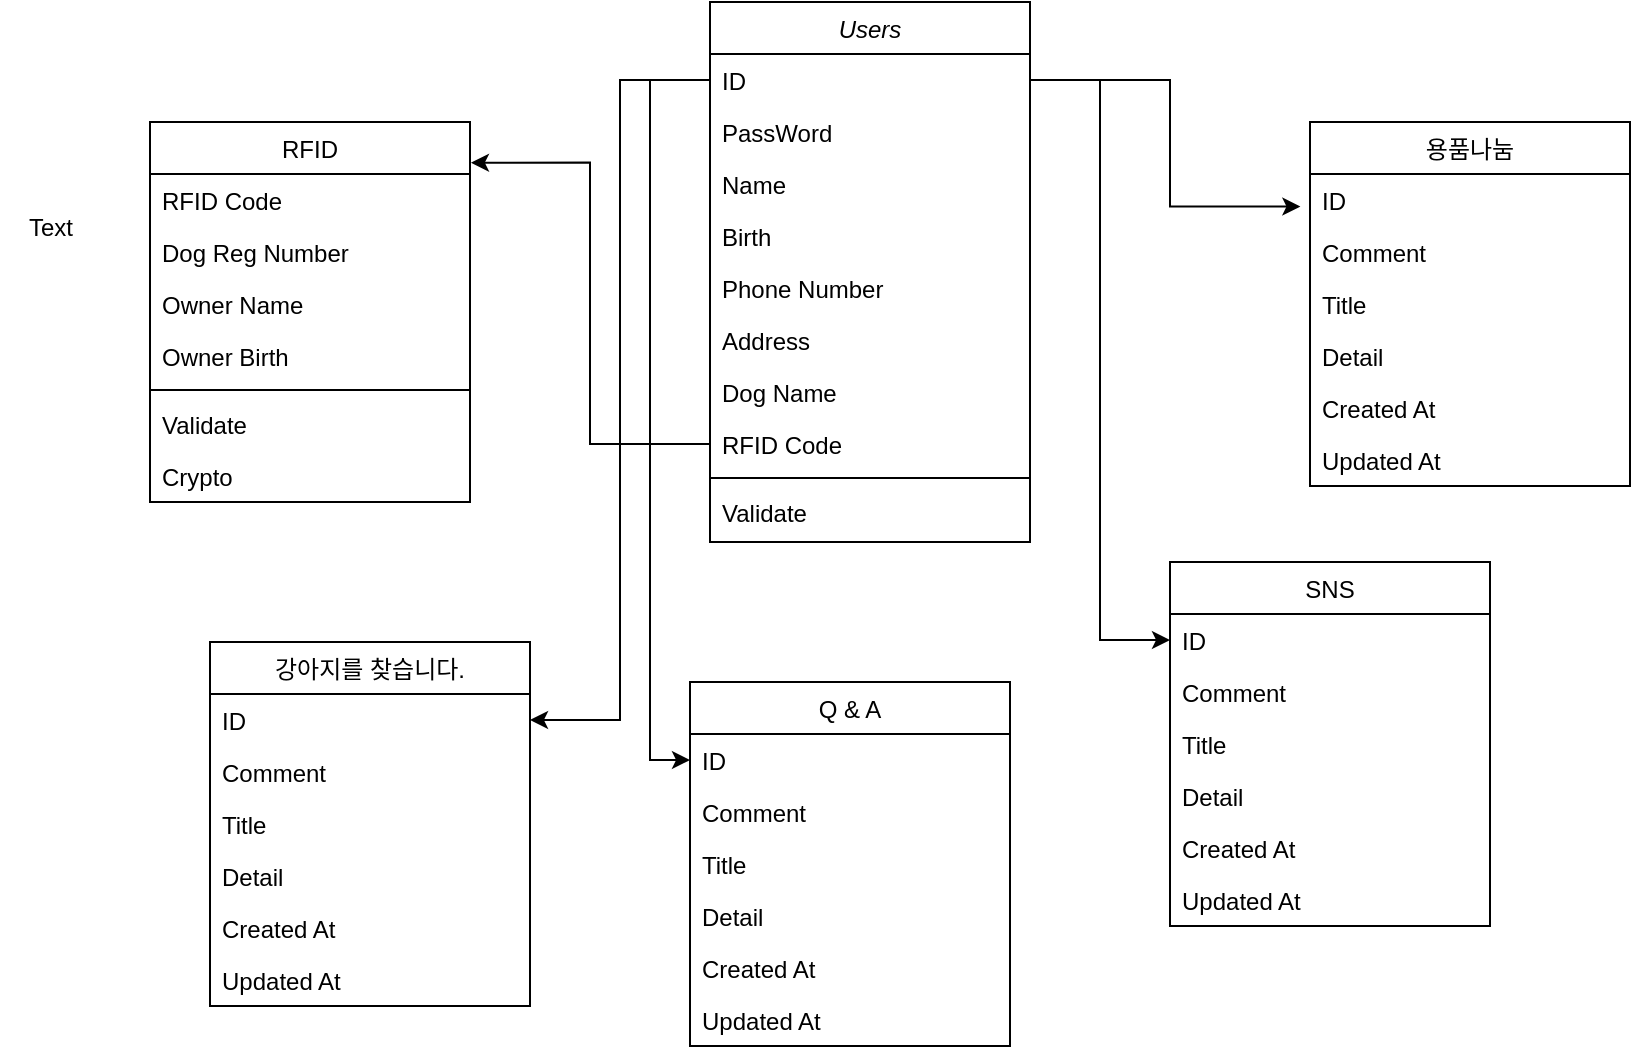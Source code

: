 <mxfile version="21.7.1" type="github">
  <diagram id="C5RBs43oDa-KdzZeNtuy" name="Page-1">
    <mxGraphModel dx="1781" dy="616" grid="1" gridSize="10" guides="1" tooltips="1" connect="1" arrows="1" fold="1" page="1" pageScale="1" pageWidth="827" pageHeight="1169" math="0" shadow="0">
      <root>
        <mxCell id="WIyWlLk6GJQsqaUBKTNV-0" />
        <mxCell id="WIyWlLk6GJQsqaUBKTNV-1" parent="WIyWlLk6GJQsqaUBKTNV-0" />
        <mxCell id="zkfFHV4jXpPFQw0GAbJ--0" value="Users" style="swimlane;fontStyle=2;align=center;verticalAlign=top;childLayout=stackLayout;horizontal=1;startSize=26;horizontalStack=0;resizeParent=1;resizeLast=0;collapsible=1;marginBottom=0;rounded=0;shadow=0;strokeWidth=1;" parent="WIyWlLk6GJQsqaUBKTNV-1" vertex="1">
          <mxGeometry x="220" y="50" width="160" height="270" as="geometry">
            <mxRectangle x="230" y="140" width="160" height="26" as="alternateBounds" />
          </mxGeometry>
        </mxCell>
        <mxCell id="zkfFHV4jXpPFQw0GAbJ--1" value="ID" style="text;align=left;verticalAlign=top;spacingLeft=4;spacingRight=4;overflow=hidden;rotatable=0;points=[[0,0.5],[1,0.5]];portConstraint=eastwest;" parent="zkfFHV4jXpPFQw0GAbJ--0" vertex="1">
          <mxGeometry y="26" width="160" height="26" as="geometry" />
        </mxCell>
        <mxCell id="zkfFHV4jXpPFQw0GAbJ--3" value="PassWord&#xa;" style="text;align=left;verticalAlign=top;spacingLeft=4;spacingRight=4;overflow=hidden;rotatable=0;points=[[0,0.5],[1,0.5]];portConstraint=eastwest;rounded=0;shadow=0;html=0;" parent="zkfFHV4jXpPFQw0GAbJ--0" vertex="1">
          <mxGeometry y="52" width="160" height="26" as="geometry" />
        </mxCell>
        <mxCell id="S3xD0-XgkOiMgyGlEZC_-11" value="Name" style="text;align=left;verticalAlign=top;spacingLeft=4;spacingRight=4;overflow=hidden;rotatable=0;points=[[0,0.5],[1,0.5]];portConstraint=eastwest;rounded=0;shadow=0;html=0;" parent="zkfFHV4jXpPFQw0GAbJ--0" vertex="1">
          <mxGeometry y="78" width="160" height="26" as="geometry" />
        </mxCell>
        <mxCell id="S3xD0-XgkOiMgyGlEZC_-15" value="Birth" style="text;align=left;verticalAlign=top;spacingLeft=4;spacingRight=4;overflow=hidden;rotatable=0;points=[[0,0.5],[1,0.5]];portConstraint=eastwest;rounded=0;shadow=0;html=0;" parent="zkfFHV4jXpPFQw0GAbJ--0" vertex="1">
          <mxGeometry y="104" width="160" height="26" as="geometry" />
        </mxCell>
        <mxCell id="zkfFHV4jXpPFQw0GAbJ--2" value="Phone Number" style="text;align=left;verticalAlign=top;spacingLeft=4;spacingRight=4;overflow=hidden;rotatable=0;points=[[0,0.5],[1,0.5]];portConstraint=eastwest;rounded=0;shadow=0;html=0;" parent="zkfFHV4jXpPFQw0GAbJ--0" vertex="1">
          <mxGeometry y="130" width="160" height="26" as="geometry" />
        </mxCell>
        <mxCell id="zkfFHV4jXpPFQw0GAbJ--5" value="Address&#xa;" style="text;align=left;verticalAlign=top;spacingLeft=4;spacingRight=4;overflow=hidden;rotatable=0;points=[[0,0.5],[1,0.5]];portConstraint=eastwest;fillColor=none;" parent="zkfFHV4jXpPFQw0GAbJ--0" vertex="1">
          <mxGeometry y="156" width="160" height="26" as="geometry" />
        </mxCell>
        <mxCell id="S3xD0-XgkOiMgyGlEZC_-3" value="Dog Name" style="text;align=left;verticalAlign=top;spacingLeft=4;spacingRight=4;overflow=hidden;rotatable=0;points=[[0,0.5],[1,0.5]];portConstraint=eastwest;rounded=0;shadow=0;html=0;" parent="zkfFHV4jXpPFQw0GAbJ--0" vertex="1">
          <mxGeometry y="182" width="160" height="26" as="geometry" />
        </mxCell>
        <mxCell id="S3xD0-XgkOiMgyGlEZC_-17" value="RFID Code" style="text;align=left;verticalAlign=top;spacingLeft=4;spacingRight=4;overflow=hidden;rotatable=0;points=[[0,0.5],[1,0.5]];portConstraint=eastwest;rounded=0;shadow=0;html=0;" parent="zkfFHV4jXpPFQw0GAbJ--0" vertex="1">
          <mxGeometry y="208" width="160" height="26" as="geometry" />
        </mxCell>
        <mxCell id="S3xD0-XgkOiMgyGlEZC_-24" value="" style="line;html=1;strokeWidth=1;align=left;verticalAlign=middle;spacingTop=-1;spacingLeft=3;spacingRight=3;rotatable=0;labelPosition=right;points=[];portConstraint=eastwest;" parent="zkfFHV4jXpPFQw0GAbJ--0" vertex="1">
          <mxGeometry y="234" width="160" height="8" as="geometry" />
        </mxCell>
        <mxCell id="S3xD0-XgkOiMgyGlEZC_-25" value="Validate" style="text;align=left;verticalAlign=top;spacingLeft=4;spacingRight=4;overflow=hidden;rotatable=0;points=[[0,0.5],[1,0.5]];portConstraint=eastwest;" parent="zkfFHV4jXpPFQw0GAbJ--0" vertex="1">
          <mxGeometry y="242" width="160" height="26" as="geometry" />
        </mxCell>
        <mxCell id="zkfFHV4jXpPFQw0GAbJ--17" value="용품나눔" style="swimlane;fontStyle=0;align=center;verticalAlign=top;childLayout=stackLayout;horizontal=1;startSize=26;horizontalStack=0;resizeParent=1;resizeLast=0;collapsible=1;marginBottom=0;rounded=0;shadow=0;strokeWidth=1;" parent="WIyWlLk6GJQsqaUBKTNV-1" vertex="1">
          <mxGeometry x="520" y="110" width="160" height="182" as="geometry">
            <mxRectangle x="550" y="140" width="160" height="26" as="alternateBounds" />
          </mxGeometry>
        </mxCell>
        <mxCell id="S3xD0-XgkOiMgyGlEZC_-40" value="ID" style="text;align=left;verticalAlign=top;spacingLeft=4;spacingRight=4;overflow=hidden;rotatable=0;points=[[0,0.5],[1,0.5]];portConstraint=eastwest;" parent="zkfFHV4jXpPFQw0GAbJ--17" vertex="1">
          <mxGeometry y="26" width="160" height="26" as="geometry" />
        </mxCell>
        <mxCell id="S3xD0-XgkOiMgyGlEZC_-42" value="Comment" style="text;align=left;verticalAlign=top;spacingLeft=4;spacingRight=4;overflow=hidden;rotatable=0;points=[[0,0.5],[1,0.5]];portConstraint=eastwest;" parent="zkfFHV4jXpPFQw0GAbJ--17" vertex="1">
          <mxGeometry y="52" width="160" height="26" as="geometry" />
        </mxCell>
        <mxCell id="S3xD0-XgkOiMgyGlEZC_-45" value="Title" style="text;align=left;verticalAlign=top;spacingLeft=4;spacingRight=4;overflow=hidden;rotatable=0;points=[[0,0.5],[1,0.5]];portConstraint=eastwest;" parent="zkfFHV4jXpPFQw0GAbJ--17" vertex="1">
          <mxGeometry y="78" width="160" height="26" as="geometry" />
        </mxCell>
        <mxCell id="S3xD0-XgkOiMgyGlEZC_-41" value="Detail" style="text;align=left;verticalAlign=top;spacingLeft=4;spacingRight=4;overflow=hidden;rotatable=0;points=[[0,0.5],[1,0.5]];portConstraint=eastwest;" parent="zkfFHV4jXpPFQw0GAbJ--17" vertex="1">
          <mxGeometry y="104" width="160" height="26" as="geometry" />
        </mxCell>
        <mxCell id="S3xD0-XgkOiMgyGlEZC_-43" value="Created At" style="text;align=left;verticalAlign=top;spacingLeft=4;spacingRight=4;overflow=hidden;rotatable=0;points=[[0,0.5],[1,0.5]];portConstraint=eastwest;" parent="zkfFHV4jXpPFQw0GAbJ--17" vertex="1">
          <mxGeometry y="130" width="160" height="26" as="geometry" />
        </mxCell>
        <mxCell id="S3xD0-XgkOiMgyGlEZC_-44" value="Updated At" style="text;align=left;verticalAlign=top;spacingLeft=4;spacingRight=4;overflow=hidden;rotatable=0;points=[[0,0.5],[1,0.5]];portConstraint=eastwest;" parent="zkfFHV4jXpPFQw0GAbJ--17" vertex="1">
          <mxGeometry y="156" width="160" height="26" as="geometry" />
        </mxCell>
        <mxCell id="S3xD0-XgkOiMgyGlEZC_-6" value="RFID" style="swimlane;fontStyle=0;align=center;verticalAlign=top;childLayout=stackLayout;horizontal=1;startSize=26;horizontalStack=0;resizeParent=1;resizeLast=0;collapsible=1;marginBottom=0;rounded=0;shadow=0;strokeWidth=1;" parent="WIyWlLk6GJQsqaUBKTNV-1" vertex="1">
          <mxGeometry x="-60" y="110" width="160" height="190" as="geometry">
            <mxRectangle x="340" y="380" width="170" height="26" as="alternateBounds" />
          </mxGeometry>
        </mxCell>
        <mxCell id="S3xD0-XgkOiMgyGlEZC_-12" value="RFID Code" style="text;align=left;verticalAlign=top;spacingLeft=4;spacingRight=4;overflow=hidden;rotatable=0;points=[[0,0.5],[1,0.5]];portConstraint=eastwest;rounded=0;shadow=0;html=0;" parent="S3xD0-XgkOiMgyGlEZC_-6" vertex="1">
          <mxGeometry y="26" width="160" height="26" as="geometry" />
        </mxCell>
        <mxCell id="S3xD0-XgkOiMgyGlEZC_-13" value="Dog Reg Number" style="text;align=left;verticalAlign=top;spacingLeft=4;spacingRight=4;overflow=hidden;rotatable=0;points=[[0,0.5],[1,0.5]];portConstraint=eastwest;rounded=0;shadow=0;html=0;" parent="S3xD0-XgkOiMgyGlEZC_-6" vertex="1">
          <mxGeometry y="52" width="160" height="26" as="geometry" />
        </mxCell>
        <mxCell id="S3xD0-XgkOiMgyGlEZC_-14" value="Owner Name&#xa;" style="text;align=left;verticalAlign=top;spacingLeft=4;spacingRight=4;overflow=hidden;rotatable=0;points=[[0,0.5],[1,0.5]];portConstraint=eastwest;rounded=0;shadow=0;html=0;" parent="S3xD0-XgkOiMgyGlEZC_-6" vertex="1">
          <mxGeometry y="78" width="160" height="26" as="geometry" />
        </mxCell>
        <mxCell id="S3xD0-XgkOiMgyGlEZC_-16" value="Owner Birth" style="text;align=left;verticalAlign=top;spacingLeft=4;spacingRight=4;overflow=hidden;rotatable=0;points=[[0,0.5],[1,0.5]];portConstraint=eastwest;rounded=0;shadow=0;html=0;" parent="S3xD0-XgkOiMgyGlEZC_-6" vertex="1">
          <mxGeometry y="104" width="160" height="26" as="geometry" />
        </mxCell>
        <mxCell id="S3xD0-XgkOiMgyGlEZC_-23" value="" style="line;html=1;strokeWidth=1;align=left;verticalAlign=middle;spacingTop=-1;spacingLeft=3;spacingRight=3;rotatable=0;labelPosition=right;points=[];portConstraint=eastwest;" parent="S3xD0-XgkOiMgyGlEZC_-6" vertex="1">
          <mxGeometry y="130" width="160" height="8" as="geometry" />
        </mxCell>
        <mxCell id="S3xD0-XgkOiMgyGlEZC_-26" value="Validate" style="text;align=left;verticalAlign=top;spacingLeft=4;spacingRight=4;overflow=hidden;rotatable=0;points=[[0,0.5],[1,0.5]];portConstraint=eastwest;" parent="S3xD0-XgkOiMgyGlEZC_-6" vertex="1">
          <mxGeometry y="138" width="160" height="26" as="geometry" />
        </mxCell>
        <mxCell id="S3xD0-XgkOiMgyGlEZC_-27" value="Crypto" style="text;align=left;verticalAlign=top;spacingLeft=4;spacingRight=4;overflow=hidden;rotatable=0;points=[[0,0.5],[1,0.5]];portConstraint=eastwest;" parent="S3xD0-XgkOiMgyGlEZC_-6" vertex="1">
          <mxGeometry y="164" width="160" height="26" as="geometry" />
        </mxCell>
        <mxCell id="S3xD0-XgkOiMgyGlEZC_-21" style="edgeStyle=orthogonalEdgeStyle;rounded=0;orthogonalLoop=1;jettySize=auto;html=1;entryX=1.003;entryY=0.107;entryDx=0;entryDy=0;entryPerimeter=0;" parent="WIyWlLk6GJQsqaUBKTNV-1" source="S3xD0-XgkOiMgyGlEZC_-17" target="S3xD0-XgkOiMgyGlEZC_-6" edge="1">
          <mxGeometry relative="1" as="geometry" />
        </mxCell>
        <mxCell id="S3xD0-XgkOiMgyGlEZC_-46" value="SNS" style="swimlane;fontStyle=0;align=center;verticalAlign=top;childLayout=stackLayout;horizontal=1;startSize=26;horizontalStack=0;resizeParent=1;resizeLast=0;collapsible=1;marginBottom=0;rounded=0;shadow=0;strokeWidth=1;" parent="WIyWlLk6GJQsqaUBKTNV-1" vertex="1">
          <mxGeometry x="450" y="330" width="160" height="182" as="geometry">
            <mxRectangle x="550" y="140" width="160" height="26" as="alternateBounds" />
          </mxGeometry>
        </mxCell>
        <mxCell id="S3xD0-XgkOiMgyGlEZC_-50" value="ID" style="text;align=left;verticalAlign=top;spacingLeft=4;spacingRight=4;overflow=hidden;rotatable=0;points=[[0,0.5],[1,0.5]];portConstraint=eastwest;" parent="S3xD0-XgkOiMgyGlEZC_-46" vertex="1">
          <mxGeometry y="26" width="160" height="26" as="geometry" />
        </mxCell>
        <mxCell id="S3xD0-XgkOiMgyGlEZC_-47" value="Comment" style="text;align=left;verticalAlign=top;spacingLeft=4;spacingRight=4;overflow=hidden;rotatable=0;points=[[0,0.5],[1,0.5]];portConstraint=eastwest;" parent="S3xD0-XgkOiMgyGlEZC_-46" vertex="1">
          <mxGeometry y="52" width="160" height="26" as="geometry" />
        </mxCell>
        <mxCell id="S3xD0-XgkOiMgyGlEZC_-48" value="Title" style="text;align=left;verticalAlign=top;spacingLeft=4;spacingRight=4;overflow=hidden;rotatable=0;points=[[0,0.5],[1,0.5]];portConstraint=eastwest;" parent="S3xD0-XgkOiMgyGlEZC_-46" vertex="1">
          <mxGeometry y="78" width="160" height="26" as="geometry" />
        </mxCell>
        <mxCell id="S3xD0-XgkOiMgyGlEZC_-49" value="Detail" style="text;align=left;verticalAlign=top;spacingLeft=4;spacingRight=4;overflow=hidden;rotatable=0;points=[[0,0.5],[1,0.5]];portConstraint=eastwest;" parent="S3xD0-XgkOiMgyGlEZC_-46" vertex="1">
          <mxGeometry y="104" width="160" height="26" as="geometry" />
        </mxCell>
        <mxCell id="S3xD0-XgkOiMgyGlEZC_-51" value="Created At" style="text;align=left;verticalAlign=top;spacingLeft=4;spacingRight=4;overflow=hidden;rotatable=0;points=[[0,0.5],[1,0.5]];portConstraint=eastwest;" parent="S3xD0-XgkOiMgyGlEZC_-46" vertex="1">
          <mxGeometry y="130" width="160" height="26" as="geometry" />
        </mxCell>
        <mxCell id="S3xD0-XgkOiMgyGlEZC_-52" value="Updated At" style="text;align=left;verticalAlign=top;spacingLeft=4;spacingRight=4;overflow=hidden;rotatable=0;points=[[0,0.5],[1,0.5]];portConstraint=eastwest;" parent="S3xD0-XgkOiMgyGlEZC_-46" vertex="1">
          <mxGeometry y="156" width="160" height="26" as="geometry" />
        </mxCell>
        <mxCell id="S3xD0-XgkOiMgyGlEZC_-53" value="Q &amp; A" style="swimlane;fontStyle=0;align=center;verticalAlign=top;childLayout=stackLayout;horizontal=1;startSize=26;horizontalStack=0;resizeParent=1;resizeLast=0;collapsible=1;marginBottom=0;rounded=0;shadow=0;strokeWidth=1;" parent="WIyWlLk6GJQsqaUBKTNV-1" vertex="1">
          <mxGeometry x="210" y="390" width="160" height="182" as="geometry">
            <mxRectangle x="550" y="140" width="160" height="26" as="alternateBounds" />
          </mxGeometry>
        </mxCell>
        <mxCell id="S3xD0-XgkOiMgyGlEZC_-57" value="ID" style="text;align=left;verticalAlign=top;spacingLeft=4;spacingRight=4;overflow=hidden;rotatable=0;points=[[0,0.5],[1,0.5]];portConstraint=eastwest;" parent="S3xD0-XgkOiMgyGlEZC_-53" vertex="1">
          <mxGeometry y="26" width="160" height="26" as="geometry" />
        </mxCell>
        <mxCell id="S3xD0-XgkOiMgyGlEZC_-54" value="Comment" style="text;align=left;verticalAlign=top;spacingLeft=4;spacingRight=4;overflow=hidden;rotatable=0;points=[[0,0.5],[1,0.5]];portConstraint=eastwest;" parent="S3xD0-XgkOiMgyGlEZC_-53" vertex="1">
          <mxGeometry y="52" width="160" height="26" as="geometry" />
        </mxCell>
        <mxCell id="S3xD0-XgkOiMgyGlEZC_-55" value="Title" style="text;align=left;verticalAlign=top;spacingLeft=4;spacingRight=4;overflow=hidden;rotatable=0;points=[[0,0.5],[1,0.5]];portConstraint=eastwest;" parent="S3xD0-XgkOiMgyGlEZC_-53" vertex="1">
          <mxGeometry y="78" width="160" height="26" as="geometry" />
        </mxCell>
        <mxCell id="S3xD0-XgkOiMgyGlEZC_-56" value="Detail" style="text;align=left;verticalAlign=top;spacingLeft=4;spacingRight=4;overflow=hidden;rotatable=0;points=[[0,0.5],[1,0.5]];portConstraint=eastwest;" parent="S3xD0-XgkOiMgyGlEZC_-53" vertex="1">
          <mxGeometry y="104" width="160" height="26" as="geometry" />
        </mxCell>
        <mxCell id="S3xD0-XgkOiMgyGlEZC_-58" value="Created At" style="text;align=left;verticalAlign=top;spacingLeft=4;spacingRight=4;overflow=hidden;rotatable=0;points=[[0,0.5],[1,0.5]];portConstraint=eastwest;" parent="S3xD0-XgkOiMgyGlEZC_-53" vertex="1">
          <mxGeometry y="130" width="160" height="26" as="geometry" />
        </mxCell>
        <mxCell id="S3xD0-XgkOiMgyGlEZC_-59" value="Updated At" style="text;align=left;verticalAlign=top;spacingLeft=4;spacingRight=4;overflow=hidden;rotatable=0;points=[[0,0.5],[1,0.5]];portConstraint=eastwest;" parent="S3xD0-XgkOiMgyGlEZC_-53" vertex="1">
          <mxGeometry y="156" width="160" height="26" as="geometry" />
        </mxCell>
        <mxCell id="S3xD0-XgkOiMgyGlEZC_-60" value="강아지를 찾습니다." style="swimlane;fontStyle=0;align=center;verticalAlign=top;childLayout=stackLayout;horizontal=1;startSize=26;horizontalStack=0;resizeParent=1;resizeLast=0;collapsible=1;marginBottom=0;rounded=0;shadow=0;strokeWidth=1;" parent="WIyWlLk6GJQsqaUBKTNV-1" vertex="1">
          <mxGeometry x="-30" y="370" width="160" height="182" as="geometry">
            <mxRectangle x="550" y="140" width="160" height="26" as="alternateBounds" />
          </mxGeometry>
        </mxCell>
        <mxCell id="S3xD0-XgkOiMgyGlEZC_-64" value="ID" style="text;align=left;verticalAlign=top;spacingLeft=4;spacingRight=4;overflow=hidden;rotatable=0;points=[[0,0.5],[1,0.5]];portConstraint=eastwest;" parent="S3xD0-XgkOiMgyGlEZC_-60" vertex="1">
          <mxGeometry y="26" width="160" height="26" as="geometry" />
        </mxCell>
        <mxCell id="S3xD0-XgkOiMgyGlEZC_-61" value="Comment" style="text;align=left;verticalAlign=top;spacingLeft=4;spacingRight=4;overflow=hidden;rotatable=0;points=[[0,0.5],[1,0.5]];portConstraint=eastwest;" parent="S3xD0-XgkOiMgyGlEZC_-60" vertex="1">
          <mxGeometry y="52" width="160" height="26" as="geometry" />
        </mxCell>
        <mxCell id="S3xD0-XgkOiMgyGlEZC_-62" value="Title" style="text;align=left;verticalAlign=top;spacingLeft=4;spacingRight=4;overflow=hidden;rotatable=0;points=[[0,0.5],[1,0.5]];portConstraint=eastwest;" parent="S3xD0-XgkOiMgyGlEZC_-60" vertex="1">
          <mxGeometry y="78" width="160" height="26" as="geometry" />
        </mxCell>
        <mxCell id="S3xD0-XgkOiMgyGlEZC_-63" value="Detail" style="text;align=left;verticalAlign=top;spacingLeft=4;spacingRight=4;overflow=hidden;rotatable=0;points=[[0,0.5],[1,0.5]];portConstraint=eastwest;" parent="S3xD0-XgkOiMgyGlEZC_-60" vertex="1">
          <mxGeometry y="104" width="160" height="26" as="geometry" />
        </mxCell>
        <mxCell id="S3xD0-XgkOiMgyGlEZC_-65" value="Created At" style="text;align=left;verticalAlign=top;spacingLeft=4;spacingRight=4;overflow=hidden;rotatable=0;points=[[0,0.5],[1,0.5]];portConstraint=eastwest;" parent="S3xD0-XgkOiMgyGlEZC_-60" vertex="1">
          <mxGeometry y="130" width="160" height="26" as="geometry" />
        </mxCell>
        <mxCell id="S3xD0-XgkOiMgyGlEZC_-66" value="Updated At" style="text;align=left;verticalAlign=top;spacingLeft=4;spacingRight=4;overflow=hidden;rotatable=0;points=[[0,0.5],[1,0.5]];portConstraint=eastwest;" parent="S3xD0-XgkOiMgyGlEZC_-60" vertex="1">
          <mxGeometry y="156" width="160" height="26" as="geometry" />
        </mxCell>
        <mxCell id="S3xD0-XgkOiMgyGlEZC_-68" style="edgeStyle=orthogonalEdgeStyle;rounded=0;orthogonalLoop=1;jettySize=auto;html=1;entryX=0;entryY=0.5;entryDx=0;entryDy=0;" parent="WIyWlLk6GJQsqaUBKTNV-1" source="zkfFHV4jXpPFQw0GAbJ--1" target="S3xD0-XgkOiMgyGlEZC_-50" edge="1">
          <mxGeometry relative="1" as="geometry" />
        </mxCell>
        <mxCell id="S3xD0-XgkOiMgyGlEZC_-69" style="edgeStyle=orthogonalEdgeStyle;rounded=0;orthogonalLoop=1;jettySize=auto;html=1;entryX=-0.03;entryY=0.625;entryDx=0;entryDy=0;entryPerimeter=0;" parent="WIyWlLk6GJQsqaUBKTNV-1" source="zkfFHV4jXpPFQw0GAbJ--1" target="S3xD0-XgkOiMgyGlEZC_-40" edge="1">
          <mxGeometry relative="1" as="geometry" />
        </mxCell>
        <mxCell id="S3xD0-XgkOiMgyGlEZC_-71" style="edgeStyle=orthogonalEdgeStyle;rounded=0;orthogonalLoop=1;jettySize=auto;html=1;entryX=0;entryY=0.5;entryDx=0;entryDy=0;" parent="WIyWlLk6GJQsqaUBKTNV-1" source="zkfFHV4jXpPFQw0GAbJ--1" target="S3xD0-XgkOiMgyGlEZC_-57" edge="1">
          <mxGeometry relative="1" as="geometry">
            <mxPoint x="190" y="390" as="targetPoint" />
          </mxGeometry>
        </mxCell>
        <mxCell id="S3xD0-XgkOiMgyGlEZC_-72" style="edgeStyle=orthogonalEdgeStyle;rounded=0;orthogonalLoop=1;jettySize=auto;html=1;entryX=1;entryY=0.5;entryDx=0;entryDy=0;" parent="WIyWlLk6GJQsqaUBKTNV-1" source="zkfFHV4jXpPFQw0GAbJ--1" target="S3xD0-XgkOiMgyGlEZC_-64" edge="1">
          <mxGeometry relative="1" as="geometry" />
        </mxCell>
        <mxCell id="hz325-SKdq499ngkKjTU-0" value="Text" style="text;html=1;align=center;verticalAlign=middle;resizable=0;points=[];autosize=1;strokeColor=none;fillColor=none;" vertex="1" parent="WIyWlLk6GJQsqaUBKTNV-1">
          <mxGeometry x="-135" y="148" width="50" height="30" as="geometry" />
        </mxCell>
      </root>
    </mxGraphModel>
  </diagram>
</mxfile>
